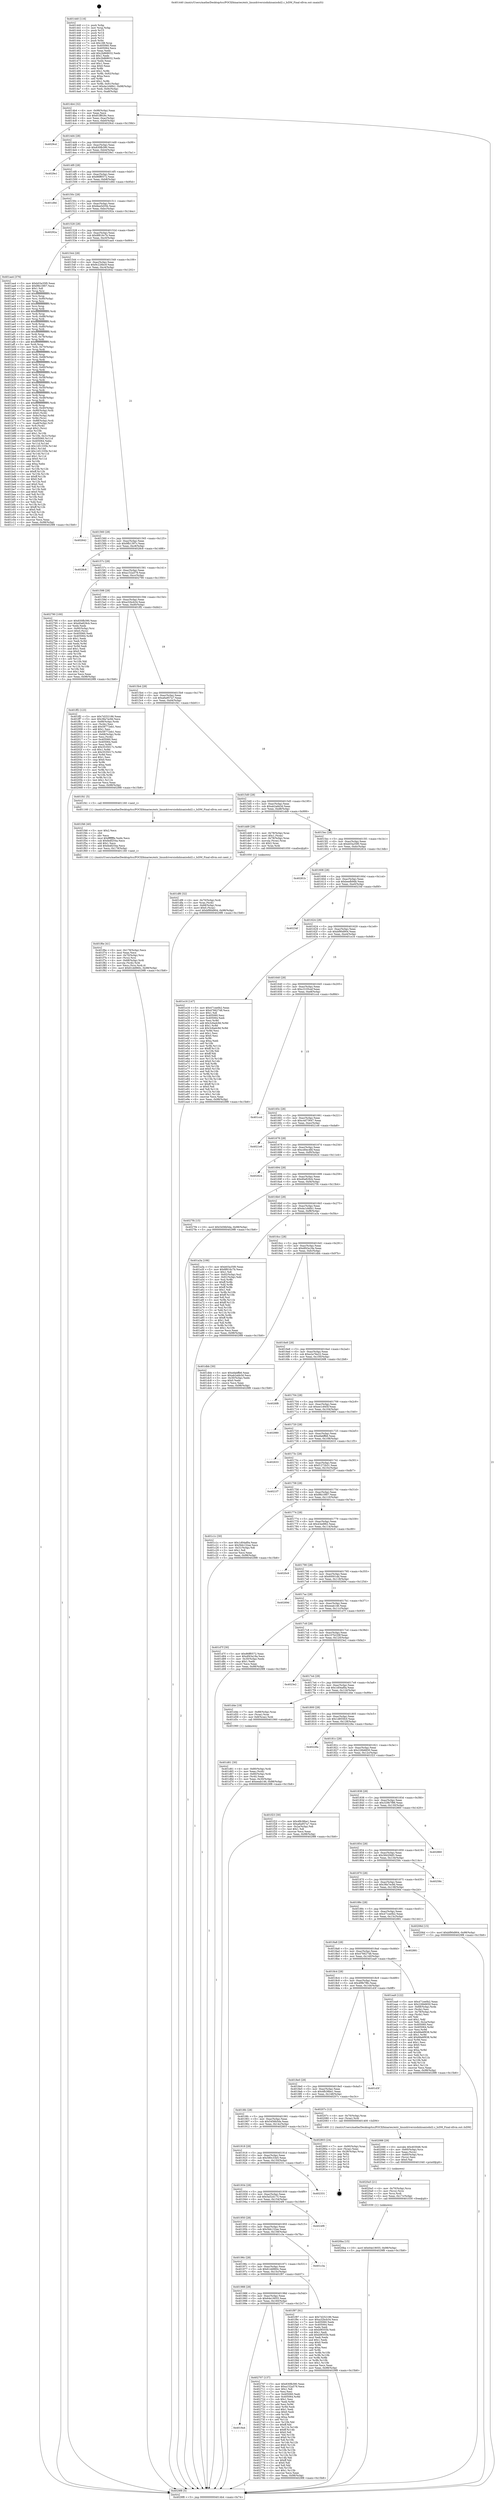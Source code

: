 digraph "0x401440" {
  label = "0x401440 (/mnt/c/Users/mathe/Desktop/tcc/POCII/binaries/extr_linuxdriversisdnhisaxisdnl2.c_IsDM_Final-ollvm.out::main(0))"
  labelloc = "t"
  node[shape=record]

  Entry [label="",width=0.3,height=0.3,shape=circle,fillcolor=black,style=filled]
  "0x4014b4" [label="{
     0x4014b4 [32]\l
     | [instrs]\l
     &nbsp;&nbsp;0x4014b4 \<+6\>: mov -0x98(%rbp),%eax\l
     &nbsp;&nbsp;0x4014ba \<+2\>: mov %eax,%ecx\l
     &nbsp;&nbsp;0x4014bc \<+6\>: sub $0x81ff928c,%ecx\l
     &nbsp;&nbsp;0x4014c2 \<+6\>: mov %eax,-0xac(%rbp)\l
     &nbsp;&nbsp;0x4014c8 \<+6\>: mov %ecx,-0xb0(%rbp)\l
     &nbsp;&nbsp;0x4014ce \<+6\>: je 00000000004029cd \<main+0x158d\>\l
  }"]
  "0x4029cd" [label="{
     0x4029cd\l
  }", style=dashed]
  "0x4014d4" [label="{
     0x4014d4 [28]\l
     | [instrs]\l
     &nbsp;&nbsp;0x4014d4 \<+5\>: jmp 00000000004014d9 \<main+0x99\>\l
     &nbsp;&nbsp;0x4014d9 \<+6\>: mov -0xac(%rbp),%eax\l
     &nbsp;&nbsp;0x4014df \<+5\>: sub $0x830fb390,%eax\l
     &nbsp;&nbsp;0x4014e4 \<+6\>: mov %eax,-0xb4(%rbp)\l
     &nbsp;&nbsp;0x4014ea \<+6\>: je 00000000004029e1 \<main+0x15a1\>\l
  }"]
  Exit [label="",width=0.3,height=0.3,shape=circle,fillcolor=black,style=filled,peripheries=2]
  "0x4029e1" [label="{
     0x4029e1\l
  }", style=dashed]
  "0x4014f0" [label="{
     0x4014f0 [28]\l
     | [instrs]\l
     &nbsp;&nbsp;0x4014f0 \<+5\>: jmp 00000000004014f5 \<main+0xb5\>\l
     &nbsp;&nbsp;0x4014f5 \<+6\>: mov -0xac(%rbp),%eax\l
     &nbsp;&nbsp;0x4014fb \<+5\>: sub $0x86ff0572,%eax\l
     &nbsp;&nbsp;0x401500 \<+6\>: mov %eax,-0xb8(%rbp)\l
     &nbsp;&nbsp;0x401506 \<+6\>: je 0000000000401d9d \<main+0x95d\>\l
  }"]
  "0x4019a4" [label="{
     0x4019a4\l
  }", style=dashed]
  "0x401d9d" [label="{
     0x401d9d\l
  }", style=dashed]
  "0x40150c" [label="{
     0x40150c [28]\l
     | [instrs]\l
     &nbsp;&nbsp;0x40150c \<+5\>: jmp 0000000000401511 \<main+0xd1\>\l
     &nbsp;&nbsp;0x401511 \<+6\>: mov -0xac(%rbp),%eax\l
     &nbsp;&nbsp;0x401517 \<+5\>: sub $0x8ea5d35b,%eax\l
     &nbsp;&nbsp;0x40151c \<+6\>: mov %eax,-0xbc(%rbp)\l
     &nbsp;&nbsp;0x401522 \<+6\>: je 000000000040292a \<main+0x14ea\>\l
  }"]
  "0x402707" [label="{
     0x402707 [137]\l
     | [instrs]\l
     &nbsp;&nbsp;0x402707 \<+5\>: mov $0x830fb390,%eax\l
     &nbsp;&nbsp;0x40270c \<+5\>: mov $0xa152a579,%ecx\l
     &nbsp;&nbsp;0x402711 \<+2\>: mov $0x1,%dl\l
     &nbsp;&nbsp;0x402713 \<+2\>: xor %esi,%esi\l
     &nbsp;&nbsp;0x402715 \<+7\>: mov 0x405060,%edi\l
     &nbsp;&nbsp;0x40271c \<+8\>: mov 0x405064,%r8d\l
     &nbsp;&nbsp;0x402724 \<+3\>: sub $0x1,%esi\l
     &nbsp;&nbsp;0x402727 \<+3\>: mov %edi,%r9d\l
     &nbsp;&nbsp;0x40272a \<+3\>: add %esi,%r9d\l
     &nbsp;&nbsp;0x40272d \<+4\>: imul %r9d,%edi\l
     &nbsp;&nbsp;0x402731 \<+3\>: and $0x1,%edi\l
     &nbsp;&nbsp;0x402734 \<+3\>: cmp $0x0,%edi\l
     &nbsp;&nbsp;0x402737 \<+4\>: sete %r10b\l
     &nbsp;&nbsp;0x40273b \<+4\>: cmp $0xa,%r8d\l
     &nbsp;&nbsp;0x40273f \<+4\>: setl %r11b\l
     &nbsp;&nbsp;0x402743 \<+3\>: mov %r10b,%bl\l
     &nbsp;&nbsp;0x402746 \<+3\>: xor $0xff,%bl\l
     &nbsp;&nbsp;0x402749 \<+3\>: mov %r11b,%r14b\l
     &nbsp;&nbsp;0x40274c \<+4\>: xor $0xff,%r14b\l
     &nbsp;&nbsp;0x402750 \<+3\>: xor $0x0,%dl\l
     &nbsp;&nbsp;0x402753 \<+3\>: mov %bl,%r15b\l
     &nbsp;&nbsp;0x402756 \<+4\>: and $0x0,%r15b\l
     &nbsp;&nbsp;0x40275a \<+3\>: and %dl,%r10b\l
     &nbsp;&nbsp;0x40275d \<+3\>: mov %r14b,%r12b\l
     &nbsp;&nbsp;0x402760 \<+4\>: and $0x0,%r12b\l
     &nbsp;&nbsp;0x402764 \<+3\>: and %dl,%r11b\l
     &nbsp;&nbsp;0x402767 \<+3\>: or %r10b,%r15b\l
     &nbsp;&nbsp;0x40276a \<+3\>: or %r11b,%r12b\l
     &nbsp;&nbsp;0x40276d \<+3\>: xor %r12b,%r15b\l
     &nbsp;&nbsp;0x402770 \<+3\>: or %r14b,%bl\l
     &nbsp;&nbsp;0x402773 \<+3\>: xor $0xff,%bl\l
     &nbsp;&nbsp;0x402776 \<+3\>: or $0x0,%dl\l
     &nbsp;&nbsp;0x402779 \<+2\>: and %dl,%bl\l
     &nbsp;&nbsp;0x40277b \<+3\>: or %bl,%r15b\l
     &nbsp;&nbsp;0x40277e \<+4\>: test $0x1,%r15b\l
     &nbsp;&nbsp;0x402782 \<+3\>: cmovne %ecx,%eax\l
     &nbsp;&nbsp;0x402785 \<+6\>: mov %eax,-0x98(%rbp)\l
     &nbsp;&nbsp;0x40278b \<+5\>: jmp 00000000004029f8 \<main+0x15b8\>\l
  }"]
  "0x40292a" [label="{
     0x40292a\l
  }", style=dashed]
  "0x401528" [label="{
     0x401528 [28]\l
     | [instrs]\l
     &nbsp;&nbsp;0x401528 \<+5\>: jmp 000000000040152d \<main+0xed\>\l
     &nbsp;&nbsp;0x40152d \<+6\>: mov -0xac(%rbp),%eax\l
     &nbsp;&nbsp;0x401533 \<+5\>: sub $0x8f616c7b,%eax\l
     &nbsp;&nbsp;0x401538 \<+6\>: mov %eax,-0xc0(%rbp)\l
     &nbsp;&nbsp;0x40153e \<+6\>: je 0000000000401aa4 \<main+0x664\>\l
  }"]
  "0x4020ba" [label="{
     0x4020ba [15]\l
     | [instrs]\l
     &nbsp;&nbsp;0x4020ba \<+10\>: movl $0x64e19055,-0x98(%rbp)\l
     &nbsp;&nbsp;0x4020c4 \<+5\>: jmp 00000000004029f8 \<main+0x15b8\>\l
  }"]
  "0x401aa4" [label="{
     0x401aa4 [376]\l
     | [instrs]\l
     &nbsp;&nbsp;0x401aa4 \<+5\>: mov $0xb03a35f0,%eax\l
     &nbsp;&nbsp;0x401aa9 \<+5\>: mov $0xf9b10f07,%ecx\l
     &nbsp;&nbsp;0x401aae \<+2\>: mov $0x1,%dl\l
     &nbsp;&nbsp;0x401ab0 \<+3\>: mov %rsp,%rsi\l
     &nbsp;&nbsp;0x401ab3 \<+4\>: add $0xfffffffffffffff0,%rsi\l
     &nbsp;&nbsp;0x401ab7 \<+3\>: mov %rsi,%rsp\l
     &nbsp;&nbsp;0x401aba \<+7\>: mov %rsi,-0x90(%rbp)\l
     &nbsp;&nbsp;0x401ac1 \<+3\>: mov %rsp,%rsi\l
     &nbsp;&nbsp;0x401ac4 \<+4\>: add $0xfffffffffffffff0,%rsi\l
     &nbsp;&nbsp;0x401ac8 \<+3\>: mov %rsi,%rsp\l
     &nbsp;&nbsp;0x401acb \<+3\>: mov %rsp,%rdi\l
     &nbsp;&nbsp;0x401ace \<+4\>: add $0xfffffffffffffff0,%rdi\l
     &nbsp;&nbsp;0x401ad2 \<+3\>: mov %rdi,%rsp\l
     &nbsp;&nbsp;0x401ad5 \<+7\>: mov %rdi,-0x88(%rbp)\l
     &nbsp;&nbsp;0x401adc \<+3\>: mov %rsp,%rdi\l
     &nbsp;&nbsp;0x401adf \<+4\>: add $0xfffffffffffffff0,%rdi\l
     &nbsp;&nbsp;0x401ae3 \<+3\>: mov %rdi,%rsp\l
     &nbsp;&nbsp;0x401ae6 \<+4\>: mov %rdi,-0x80(%rbp)\l
     &nbsp;&nbsp;0x401aea \<+3\>: mov %rsp,%rdi\l
     &nbsp;&nbsp;0x401aed \<+4\>: add $0xfffffffffffffff0,%rdi\l
     &nbsp;&nbsp;0x401af1 \<+3\>: mov %rdi,%rsp\l
     &nbsp;&nbsp;0x401af4 \<+4\>: mov %rdi,-0x78(%rbp)\l
     &nbsp;&nbsp;0x401af8 \<+3\>: mov %rsp,%rdi\l
     &nbsp;&nbsp;0x401afb \<+4\>: add $0xfffffffffffffff0,%rdi\l
     &nbsp;&nbsp;0x401aff \<+3\>: mov %rdi,%rsp\l
     &nbsp;&nbsp;0x401b02 \<+4\>: mov %rdi,-0x70(%rbp)\l
     &nbsp;&nbsp;0x401b06 \<+3\>: mov %rsp,%rdi\l
     &nbsp;&nbsp;0x401b09 \<+4\>: add $0xfffffffffffffff0,%rdi\l
     &nbsp;&nbsp;0x401b0d \<+3\>: mov %rdi,%rsp\l
     &nbsp;&nbsp;0x401b10 \<+4\>: mov %rdi,-0x68(%rbp)\l
     &nbsp;&nbsp;0x401b14 \<+3\>: mov %rsp,%rdi\l
     &nbsp;&nbsp;0x401b17 \<+4\>: add $0xfffffffffffffff0,%rdi\l
     &nbsp;&nbsp;0x401b1b \<+3\>: mov %rdi,%rsp\l
     &nbsp;&nbsp;0x401b1e \<+4\>: mov %rdi,-0x60(%rbp)\l
     &nbsp;&nbsp;0x401b22 \<+3\>: mov %rsp,%rdi\l
     &nbsp;&nbsp;0x401b25 \<+4\>: add $0xfffffffffffffff0,%rdi\l
     &nbsp;&nbsp;0x401b29 \<+3\>: mov %rdi,%rsp\l
     &nbsp;&nbsp;0x401b2c \<+4\>: mov %rdi,-0x58(%rbp)\l
     &nbsp;&nbsp;0x401b30 \<+3\>: mov %rsp,%rdi\l
     &nbsp;&nbsp;0x401b33 \<+4\>: add $0xfffffffffffffff0,%rdi\l
     &nbsp;&nbsp;0x401b37 \<+3\>: mov %rdi,%rsp\l
     &nbsp;&nbsp;0x401b3a \<+4\>: mov %rdi,-0x50(%rbp)\l
     &nbsp;&nbsp;0x401b3e \<+3\>: mov %rsp,%rdi\l
     &nbsp;&nbsp;0x401b41 \<+4\>: add $0xfffffffffffffff0,%rdi\l
     &nbsp;&nbsp;0x401b45 \<+3\>: mov %rdi,%rsp\l
     &nbsp;&nbsp;0x401b48 \<+4\>: mov %rdi,-0x48(%rbp)\l
     &nbsp;&nbsp;0x401b4c \<+3\>: mov %rsp,%rdi\l
     &nbsp;&nbsp;0x401b4f \<+4\>: add $0xfffffffffffffff0,%rdi\l
     &nbsp;&nbsp;0x401b53 \<+3\>: mov %rdi,%rsp\l
     &nbsp;&nbsp;0x401b56 \<+4\>: mov %rdi,-0x40(%rbp)\l
     &nbsp;&nbsp;0x401b5a \<+7\>: mov -0x90(%rbp),%rdi\l
     &nbsp;&nbsp;0x401b61 \<+6\>: movl $0x0,(%rdi)\l
     &nbsp;&nbsp;0x401b67 \<+7\>: mov -0x9c(%rbp),%r8d\l
     &nbsp;&nbsp;0x401b6e \<+3\>: mov %r8d,(%rsi)\l
     &nbsp;&nbsp;0x401b71 \<+7\>: mov -0x88(%rbp),%rdi\l
     &nbsp;&nbsp;0x401b78 \<+7\>: mov -0xa8(%rbp),%r9\l
     &nbsp;&nbsp;0x401b7f \<+3\>: mov %r9,(%rdi)\l
     &nbsp;&nbsp;0x401b82 \<+3\>: cmpl $0x2,(%rsi)\l
     &nbsp;&nbsp;0x401b85 \<+4\>: setne %r10b\l
     &nbsp;&nbsp;0x401b89 \<+4\>: and $0x1,%r10b\l
     &nbsp;&nbsp;0x401b8d \<+4\>: mov %r10b,-0x31(%rbp)\l
     &nbsp;&nbsp;0x401b91 \<+8\>: mov 0x405060,%r11d\l
     &nbsp;&nbsp;0x401b99 \<+7\>: mov 0x405064,%ebx\l
     &nbsp;&nbsp;0x401ba0 \<+3\>: mov %r11d,%r14d\l
     &nbsp;&nbsp;0x401ba3 \<+7\>: sub $0x1451335b,%r14d\l
     &nbsp;&nbsp;0x401baa \<+4\>: sub $0x1,%r14d\l
     &nbsp;&nbsp;0x401bae \<+7\>: add $0x1451335b,%r14d\l
     &nbsp;&nbsp;0x401bb5 \<+4\>: imul %r14d,%r11d\l
     &nbsp;&nbsp;0x401bb9 \<+4\>: and $0x1,%r11d\l
     &nbsp;&nbsp;0x401bbd \<+4\>: cmp $0x0,%r11d\l
     &nbsp;&nbsp;0x401bc1 \<+4\>: sete %r10b\l
     &nbsp;&nbsp;0x401bc5 \<+3\>: cmp $0xa,%ebx\l
     &nbsp;&nbsp;0x401bc8 \<+4\>: setl %r15b\l
     &nbsp;&nbsp;0x401bcc \<+3\>: mov %r10b,%r12b\l
     &nbsp;&nbsp;0x401bcf \<+4\>: xor $0xff,%r12b\l
     &nbsp;&nbsp;0x401bd3 \<+3\>: mov %r15b,%r13b\l
     &nbsp;&nbsp;0x401bd6 \<+4\>: xor $0xff,%r13b\l
     &nbsp;&nbsp;0x401bda \<+3\>: xor $0x0,%dl\l
     &nbsp;&nbsp;0x401bdd \<+3\>: mov %r12b,%sil\l
     &nbsp;&nbsp;0x401be0 \<+4\>: and $0x0,%sil\l
     &nbsp;&nbsp;0x401be4 \<+3\>: and %dl,%r10b\l
     &nbsp;&nbsp;0x401be7 \<+3\>: mov %r13b,%dil\l
     &nbsp;&nbsp;0x401bea \<+4\>: and $0x0,%dil\l
     &nbsp;&nbsp;0x401bee \<+3\>: and %dl,%r15b\l
     &nbsp;&nbsp;0x401bf1 \<+3\>: or %r10b,%sil\l
     &nbsp;&nbsp;0x401bf4 \<+3\>: or %r15b,%dil\l
     &nbsp;&nbsp;0x401bf7 \<+3\>: xor %dil,%sil\l
     &nbsp;&nbsp;0x401bfa \<+3\>: or %r13b,%r12b\l
     &nbsp;&nbsp;0x401bfd \<+4\>: xor $0xff,%r12b\l
     &nbsp;&nbsp;0x401c01 \<+3\>: or $0x0,%dl\l
     &nbsp;&nbsp;0x401c04 \<+3\>: and %dl,%r12b\l
     &nbsp;&nbsp;0x401c07 \<+3\>: or %r12b,%sil\l
     &nbsp;&nbsp;0x401c0a \<+4\>: test $0x1,%sil\l
     &nbsp;&nbsp;0x401c0e \<+3\>: cmovne %ecx,%eax\l
     &nbsp;&nbsp;0x401c11 \<+6\>: mov %eax,-0x98(%rbp)\l
     &nbsp;&nbsp;0x401c17 \<+5\>: jmp 00000000004029f8 \<main+0x15b8\>\l
  }"]
  "0x401544" [label="{
     0x401544 [28]\l
     | [instrs]\l
     &nbsp;&nbsp;0x401544 \<+5\>: jmp 0000000000401549 \<main+0x109\>\l
     &nbsp;&nbsp;0x401549 \<+6\>: mov -0xac(%rbp),%eax\l
     &nbsp;&nbsp;0x40154f \<+5\>: sub $0x9c226bc9,%eax\l
     &nbsp;&nbsp;0x401554 \<+6\>: mov %eax,-0xc4(%rbp)\l
     &nbsp;&nbsp;0x40155a \<+6\>: je 0000000000402642 \<main+0x1202\>\l
  }"]
  "0x4020a5" [label="{
     0x4020a5 [21]\l
     | [instrs]\l
     &nbsp;&nbsp;0x4020a5 \<+4\>: mov -0x70(%rbp),%rcx\l
     &nbsp;&nbsp;0x4020a9 \<+3\>: mov (%rcx),%rcx\l
     &nbsp;&nbsp;0x4020ac \<+3\>: mov %rcx,%rdi\l
     &nbsp;&nbsp;0x4020af \<+6\>: mov %eax,-0x17c(%rbp)\l
     &nbsp;&nbsp;0x4020b5 \<+5\>: call 0000000000401030 \<free@plt\>\l
     | [calls]\l
     &nbsp;&nbsp;0x401030 \{1\} (unknown)\l
  }"]
  "0x402642" [label="{
     0x402642\l
  }", style=dashed]
  "0x401560" [label="{
     0x401560 [28]\l
     | [instrs]\l
     &nbsp;&nbsp;0x401560 \<+5\>: jmp 0000000000401565 \<main+0x125\>\l
     &nbsp;&nbsp;0x401565 \<+6\>: mov -0xac(%rbp),%eax\l
     &nbsp;&nbsp;0x40156b \<+5\>: sub $0x9fb1397c,%eax\l
     &nbsp;&nbsp;0x401570 \<+6\>: mov %eax,-0xc8(%rbp)\l
     &nbsp;&nbsp;0x401576 \<+6\>: je 00000000004028c8 \<main+0x1488\>\l
  }"]
  "0x402088" [label="{
     0x402088 [29]\l
     | [instrs]\l
     &nbsp;&nbsp;0x402088 \<+10\>: movabs $0x4030d6,%rdi\l
     &nbsp;&nbsp;0x402092 \<+4\>: mov -0x60(%rbp),%rcx\l
     &nbsp;&nbsp;0x402096 \<+2\>: mov %eax,(%rcx)\l
     &nbsp;&nbsp;0x402098 \<+4\>: mov -0x60(%rbp),%rcx\l
     &nbsp;&nbsp;0x40209c \<+2\>: mov (%rcx),%esi\l
     &nbsp;&nbsp;0x40209e \<+2\>: mov $0x0,%al\l
     &nbsp;&nbsp;0x4020a0 \<+5\>: call 0000000000401040 \<printf@plt\>\l
     | [calls]\l
     &nbsp;&nbsp;0x401040 \{1\} (unknown)\l
  }"]
  "0x4028c8" [label="{
     0x4028c8\l
  }", style=dashed]
  "0x40157c" [label="{
     0x40157c [28]\l
     | [instrs]\l
     &nbsp;&nbsp;0x40157c \<+5\>: jmp 0000000000401581 \<main+0x141\>\l
     &nbsp;&nbsp;0x401581 \<+6\>: mov -0xac(%rbp),%eax\l
     &nbsp;&nbsp;0x401587 \<+5\>: sub $0xa152a579,%eax\l
     &nbsp;&nbsp;0x40158c \<+6\>: mov %eax,-0xcc(%rbp)\l
     &nbsp;&nbsp;0x401592 \<+6\>: je 0000000000402790 \<main+0x1350\>\l
  }"]
  "0x401988" [label="{
     0x401988 [28]\l
     | [instrs]\l
     &nbsp;&nbsp;0x401988 \<+5\>: jmp 000000000040198d \<main+0x54d\>\l
     &nbsp;&nbsp;0x40198d \<+6\>: mov -0xac(%rbp),%eax\l
     &nbsp;&nbsp;0x401993 \<+5\>: sub $0x64e19055,%eax\l
     &nbsp;&nbsp;0x401998 \<+6\>: mov %eax,-0x160(%rbp)\l
     &nbsp;&nbsp;0x40199e \<+6\>: je 0000000000402707 \<main+0x12c7\>\l
  }"]
  "0x402790" [label="{
     0x402790 [100]\l
     | [instrs]\l
     &nbsp;&nbsp;0x402790 \<+5\>: mov $0x830fb390,%eax\l
     &nbsp;&nbsp;0x402795 \<+5\>: mov $0xd0a829cb,%ecx\l
     &nbsp;&nbsp;0x40279a \<+2\>: xor %edx,%edx\l
     &nbsp;&nbsp;0x40279c \<+7\>: mov -0x90(%rbp),%rsi\l
     &nbsp;&nbsp;0x4027a3 \<+6\>: movl $0x0,(%rsi)\l
     &nbsp;&nbsp;0x4027a9 \<+7\>: mov 0x405060,%edi\l
     &nbsp;&nbsp;0x4027b0 \<+8\>: mov 0x405064,%r8d\l
     &nbsp;&nbsp;0x4027b8 \<+3\>: sub $0x1,%edx\l
     &nbsp;&nbsp;0x4027bb \<+3\>: mov %edi,%r9d\l
     &nbsp;&nbsp;0x4027be \<+3\>: add %edx,%r9d\l
     &nbsp;&nbsp;0x4027c1 \<+4\>: imul %r9d,%edi\l
     &nbsp;&nbsp;0x4027c5 \<+3\>: and $0x1,%edi\l
     &nbsp;&nbsp;0x4027c8 \<+3\>: cmp $0x0,%edi\l
     &nbsp;&nbsp;0x4027cb \<+4\>: sete %r10b\l
     &nbsp;&nbsp;0x4027cf \<+4\>: cmp $0xa,%r8d\l
     &nbsp;&nbsp;0x4027d3 \<+4\>: setl %r11b\l
     &nbsp;&nbsp;0x4027d7 \<+3\>: mov %r10b,%bl\l
     &nbsp;&nbsp;0x4027da \<+3\>: and %r11b,%bl\l
     &nbsp;&nbsp;0x4027dd \<+3\>: xor %r11b,%r10b\l
     &nbsp;&nbsp;0x4027e0 \<+3\>: or %r10b,%bl\l
     &nbsp;&nbsp;0x4027e3 \<+3\>: test $0x1,%bl\l
     &nbsp;&nbsp;0x4027e6 \<+3\>: cmovne %ecx,%eax\l
     &nbsp;&nbsp;0x4027e9 \<+6\>: mov %eax,-0x98(%rbp)\l
     &nbsp;&nbsp;0x4027ef \<+5\>: jmp 00000000004029f8 \<main+0x15b8\>\l
  }"]
  "0x401598" [label="{
     0x401598 [28]\l
     | [instrs]\l
     &nbsp;&nbsp;0x401598 \<+5\>: jmp 000000000040159d \<main+0x15d\>\l
     &nbsp;&nbsp;0x40159d \<+6\>: mov -0xac(%rbp),%eax\l
     &nbsp;&nbsp;0x4015a3 \<+5\>: sub $0xa32bcb34,%eax\l
     &nbsp;&nbsp;0x4015a8 \<+6\>: mov %eax,-0xd0(%rbp)\l
     &nbsp;&nbsp;0x4015ae \<+6\>: je 0000000000401ff2 \<main+0xbb2\>\l
  }"]
  "0x401f97" [label="{
     0x401f97 [91]\l
     | [instrs]\l
     &nbsp;&nbsp;0x401f97 \<+5\>: mov $0x7d252186,%eax\l
     &nbsp;&nbsp;0x401f9c \<+5\>: mov $0xa32bcb34,%ecx\l
     &nbsp;&nbsp;0x401fa1 \<+7\>: mov 0x405060,%edx\l
     &nbsp;&nbsp;0x401fa8 \<+7\>: mov 0x405064,%esi\l
     &nbsp;&nbsp;0x401faf \<+2\>: mov %edx,%edi\l
     &nbsp;&nbsp;0x401fb1 \<+6\>: sub $0xb9f355b,%edi\l
     &nbsp;&nbsp;0x401fb7 \<+3\>: sub $0x1,%edi\l
     &nbsp;&nbsp;0x401fba \<+6\>: add $0xb9f355b,%edi\l
     &nbsp;&nbsp;0x401fc0 \<+3\>: imul %edi,%edx\l
     &nbsp;&nbsp;0x401fc3 \<+3\>: and $0x1,%edx\l
     &nbsp;&nbsp;0x401fc6 \<+3\>: cmp $0x0,%edx\l
     &nbsp;&nbsp;0x401fc9 \<+4\>: sete %r8b\l
     &nbsp;&nbsp;0x401fcd \<+3\>: cmp $0xa,%esi\l
     &nbsp;&nbsp;0x401fd0 \<+4\>: setl %r9b\l
     &nbsp;&nbsp;0x401fd4 \<+3\>: mov %r8b,%r10b\l
     &nbsp;&nbsp;0x401fd7 \<+3\>: and %r9b,%r10b\l
     &nbsp;&nbsp;0x401fda \<+3\>: xor %r9b,%r8b\l
     &nbsp;&nbsp;0x401fdd \<+3\>: or %r8b,%r10b\l
     &nbsp;&nbsp;0x401fe0 \<+4\>: test $0x1,%r10b\l
     &nbsp;&nbsp;0x401fe4 \<+3\>: cmovne %ecx,%eax\l
     &nbsp;&nbsp;0x401fe7 \<+6\>: mov %eax,-0x98(%rbp)\l
     &nbsp;&nbsp;0x401fed \<+5\>: jmp 00000000004029f8 \<main+0x15b8\>\l
  }"]
  "0x401ff2" [label="{
     0x401ff2 [123]\l
     | [instrs]\l
     &nbsp;&nbsp;0x401ff2 \<+5\>: mov $0x7d252186,%eax\l
     &nbsp;&nbsp;0x401ff7 \<+5\>: mov $0x38a7ec9d,%ecx\l
     &nbsp;&nbsp;0x401ffc \<+4\>: mov -0x68(%rbp),%rdx\l
     &nbsp;&nbsp;0x402000 \<+2\>: mov (%rdx),%esi\l
     &nbsp;&nbsp;0x402002 \<+6\>: add $0x58772eb1,%esi\l
     &nbsp;&nbsp;0x402008 \<+3\>: add $0x1,%esi\l
     &nbsp;&nbsp;0x40200b \<+6\>: sub $0x58772eb1,%esi\l
     &nbsp;&nbsp;0x402011 \<+4\>: mov -0x68(%rbp),%rdx\l
     &nbsp;&nbsp;0x402015 \<+2\>: mov %esi,(%rdx)\l
     &nbsp;&nbsp;0x402017 \<+7\>: mov 0x405060,%esi\l
     &nbsp;&nbsp;0x40201e \<+7\>: mov 0x405064,%edi\l
     &nbsp;&nbsp;0x402025 \<+3\>: mov %esi,%r8d\l
     &nbsp;&nbsp;0x402028 \<+7\>: add $0x3535017c,%r8d\l
     &nbsp;&nbsp;0x40202f \<+4\>: sub $0x1,%r8d\l
     &nbsp;&nbsp;0x402033 \<+7\>: sub $0x3535017c,%r8d\l
     &nbsp;&nbsp;0x40203a \<+4\>: imul %r8d,%esi\l
     &nbsp;&nbsp;0x40203e \<+3\>: and $0x1,%esi\l
     &nbsp;&nbsp;0x402041 \<+3\>: cmp $0x0,%esi\l
     &nbsp;&nbsp;0x402044 \<+4\>: sete %r9b\l
     &nbsp;&nbsp;0x402048 \<+3\>: cmp $0xa,%edi\l
     &nbsp;&nbsp;0x40204b \<+4\>: setl %r10b\l
     &nbsp;&nbsp;0x40204f \<+3\>: mov %r9b,%r11b\l
     &nbsp;&nbsp;0x402052 \<+3\>: and %r10b,%r11b\l
     &nbsp;&nbsp;0x402055 \<+3\>: xor %r10b,%r9b\l
     &nbsp;&nbsp;0x402058 \<+3\>: or %r9b,%r11b\l
     &nbsp;&nbsp;0x40205b \<+4\>: test $0x1,%r11b\l
     &nbsp;&nbsp;0x40205f \<+3\>: cmovne %ecx,%eax\l
     &nbsp;&nbsp;0x402062 \<+6\>: mov %eax,-0x98(%rbp)\l
     &nbsp;&nbsp;0x402068 \<+5\>: jmp 00000000004029f8 \<main+0x15b8\>\l
  }"]
  "0x4015b4" [label="{
     0x4015b4 [28]\l
     | [instrs]\l
     &nbsp;&nbsp;0x4015b4 \<+5\>: jmp 00000000004015b9 \<main+0x179\>\l
     &nbsp;&nbsp;0x4015b9 \<+6\>: mov -0xac(%rbp),%eax\l
     &nbsp;&nbsp;0x4015bf \<+5\>: sub $0xa6a957a7,%eax\l
     &nbsp;&nbsp;0x4015c4 \<+6\>: mov %eax,-0xd4(%rbp)\l
     &nbsp;&nbsp;0x4015ca \<+6\>: je 0000000000401f41 \<main+0xb01\>\l
  }"]
  "0x40196c" [label="{
     0x40196c [28]\l
     | [instrs]\l
     &nbsp;&nbsp;0x40196c \<+5\>: jmp 0000000000401971 \<main+0x531\>\l
     &nbsp;&nbsp;0x401971 \<+6\>: mov -0xac(%rbp),%eax\l
     &nbsp;&nbsp;0x401977 \<+5\>: sub $0x61dd960c,%eax\l
     &nbsp;&nbsp;0x40197c \<+6\>: mov %eax,-0x15c(%rbp)\l
     &nbsp;&nbsp;0x401982 \<+6\>: je 0000000000401f97 \<main+0xb57\>\l
  }"]
  "0x401f41" [label="{
     0x401f41 [5]\l
     | [instrs]\l
     &nbsp;&nbsp;0x401f41 \<+5\>: call 0000000000401160 \<next_i\>\l
     | [calls]\l
     &nbsp;&nbsp;0x401160 \{1\} (/mnt/c/Users/mathe/Desktop/tcc/POCII/binaries/extr_linuxdriversisdnhisaxisdnl2.c_IsDM_Final-ollvm.out::next_i)\l
  }"]
  "0x4015d0" [label="{
     0x4015d0 [28]\l
     | [instrs]\l
     &nbsp;&nbsp;0x4015d0 \<+5\>: jmp 00000000004015d5 \<main+0x195\>\l
     &nbsp;&nbsp;0x4015d5 \<+6\>: mov -0xac(%rbp),%eax\l
     &nbsp;&nbsp;0x4015db \<+5\>: sub $0xab2abb3d,%eax\l
     &nbsp;&nbsp;0x4015e0 \<+6\>: mov %eax,-0xd8(%rbp)\l
     &nbsp;&nbsp;0x4015e6 \<+6\>: je 0000000000401dd9 \<main+0x999\>\l
  }"]
  "0x401c3a" [label="{
     0x401c3a\l
  }", style=dashed]
  "0x401dd9" [label="{
     0x401dd9 [29]\l
     | [instrs]\l
     &nbsp;&nbsp;0x401dd9 \<+4\>: mov -0x78(%rbp),%rax\l
     &nbsp;&nbsp;0x401ddd \<+6\>: movl $0x1,(%rax)\l
     &nbsp;&nbsp;0x401de3 \<+4\>: mov -0x78(%rbp),%rax\l
     &nbsp;&nbsp;0x401de7 \<+3\>: movslq (%rax),%rax\l
     &nbsp;&nbsp;0x401dea \<+4\>: shl $0x2,%rax\l
     &nbsp;&nbsp;0x401dee \<+3\>: mov %rax,%rdi\l
     &nbsp;&nbsp;0x401df1 \<+5\>: call 0000000000401050 \<malloc@plt\>\l
     | [calls]\l
     &nbsp;&nbsp;0x401050 \{1\} (unknown)\l
  }"]
  "0x4015ec" [label="{
     0x4015ec [28]\l
     | [instrs]\l
     &nbsp;&nbsp;0x4015ec \<+5\>: jmp 00000000004015f1 \<main+0x1b1\>\l
     &nbsp;&nbsp;0x4015f1 \<+6\>: mov -0xac(%rbp),%eax\l
     &nbsp;&nbsp;0x4015f7 \<+5\>: sub $0xb03a35f0,%eax\l
     &nbsp;&nbsp;0x4015fc \<+6\>: mov %eax,-0xdc(%rbp)\l
     &nbsp;&nbsp;0x401602 \<+6\>: je 000000000040281b \<main+0x13db\>\l
  }"]
  "0x401950" [label="{
     0x401950 [28]\l
     | [instrs]\l
     &nbsp;&nbsp;0x401950 \<+5\>: jmp 0000000000401955 \<main+0x515\>\l
     &nbsp;&nbsp;0x401955 \<+6\>: mov -0xac(%rbp),%eax\l
     &nbsp;&nbsp;0x40195b \<+5\>: sub $0x5bb132ee,%eax\l
     &nbsp;&nbsp;0x401960 \<+6\>: mov %eax,-0x158(%rbp)\l
     &nbsp;&nbsp;0x401966 \<+6\>: je 0000000000401c3a \<main+0x7fa\>\l
  }"]
  "0x40281b" [label="{
     0x40281b\l
  }", style=dashed]
  "0x401608" [label="{
     0x401608 [28]\l
     | [instrs]\l
     &nbsp;&nbsp;0x401608 \<+5\>: jmp 000000000040160d \<main+0x1cd\>\l
     &nbsp;&nbsp;0x40160d \<+6\>: mov -0xac(%rbp),%eax\l
     &nbsp;&nbsp;0x401613 \<+5\>: sub $0xbeefb9db,%eax\l
     &nbsp;&nbsp;0x401618 \<+6\>: mov %eax,-0xe0(%rbp)\l
     &nbsp;&nbsp;0x40161e \<+6\>: je 000000000040234f \<main+0xf0f\>\l
  }"]
  "0x4024f9" [label="{
     0x4024f9\l
  }", style=dashed]
  "0x40234f" [label="{
     0x40234f\l
  }", style=dashed]
  "0x401624" [label="{
     0x401624 [28]\l
     | [instrs]\l
     &nbsp;&nbsp;0x401624 \<+5\>: jmp 0000000000401629 \<main+0x1e9\>\l
     &nbsp;&nbsp;0x401629 \<+6\>: mov -0xac(%rbp),%eax\l
     &nbsp;&nbsp;0x40162f \<+5\>: sub $0xbf90d904,%eax\l
     &nbsp;&nbsp;0x401634 \<+6\>: mov %eax,-0xe4(%rbp)\l
     &nbsp;&nbsp;0x40163a \<+6\>: je 0000000000401e16 \<main+0x9d6\>\l
  }"]
  "0x401934" [label="{
     0x401934 [28]\l
     | [instrs]\l
     &nbsp;&nbsp;0x401934 \<+5\>: jmp 0000000000401939 \<main+0x4f9\>\l
     &nbsp;&nbsp;0x401939 \<+6\>: mov -0xac(%rbp),%eax\l
     &nbsp;&nbsp;0x40193f \<+5\>: sub $0x5a52d175,%eax\l
     &nbsp;&nbsp;0x401944 \<+6\>: mov %eax,-0x154(%rbp)\l
     &nbsp;&nbsp;0x40194a \<+6\>: je 00000000004024f9 \<main+0x10b9\>\l
  }"]
  "0x401e16" [label="{
     0x401e16 [147]\l
     | [instrs]\l
     &nbsp;&nbsp;0x401e16 \<+5\>: mov $0x471ee0b2,%eax\l
     &nbsp;&nbsp;0x401e1b \<+5\>: mov $0x47662748,%ecx\l
     &nbsp;&nbsp;0x401e20 \<+2\>: mov $0x1,%dl\l
     &nbsp;&nbsp;0x401e22 \<+7\>: mov 0x405060,%esi\l
     &nbsp;&nbsp;0x401e29 \<+7\>: mov 0x405064,%edi\l
     &nbsp;&nbsp;0x401e30 \<+3\>: mov %esi,%r8d\l
     &nbsp;&nbsp;0x401e33 \<+7\>: add $0x3c6adc9d,%r8d\l
     &nbsp;&nbsp;0x401e3a \<+4\>: sub $0x1,%r8d\l
     &nbsp;&nbsp;0x401e3e \<+7\>: sub $0x3c6adc9d,%r8d\l
     &nbsp;&nbsp;0x401e45 \<+4\>: imul %r8d,%esi\l
     &nbsp;&nbsp;0x401e49 \<+3\>: and $0x1,%esi\l
     &nbsp;&nbsp;0x401e4c \<+3\>: cmp $0x0,%esi\l
     &nbsp;&nbsp;0x401e4f \<+4\>: sete %r9b\l
     &nbsp;&nbsp;0x401e53 \<+3\>: cmp $0xa,%edi\l
     &nbsp;&nbsp;0x401e56 \<+4\>: setl %r10b\l
     &nbsp;&nbsp;0x401e5a \<+3\>: mov %r9b,%r11b\l
     &nbsp;&nbsp;0x401e5d \<+4\>: xor $0xff,%r11b\l
     &nbsp;&nbsp;0x401e61 \<+3\>: mov %r10b,%bl\l
     &nbsp;&nbsp;0x401e64 \<+3\>: xor $0xff,%bl\l
     &nbsp;&nbsp;0x401e67 \<+3\>: xor $0x0,%dl\l
     &nbsp;&nbsp;0x401e6a \<+3\>: mov %r11b,%r14b\l
     &nbsp;&nbsp;0x401e6d \<+4\>: and $0x0,%r14b\l
     &nbsp;&nbsp;0x401e71 \<+3\>: and %dl,%r9b\l
     &nbsp;&nbsp;0x401e74 \<+3\>: mov %bl,%r15b\l
     &nbsp;&nbsp;0x401e77 \<+4\>: and $0x0,%r15b\l
     &nbsp;&nbsp;0x401e7b \<+3\>: and %dl,%r10b\l
     &nbsp;&nbsp;0x401e7e \<+3\>: or %r9b,%r14b\l
     &nbsp;&nbsp;0x401e81 \<+3\>: or %r10b,%r15b\l
     &nbsp;&nbsp;0x401e84 \<+3\>: xor %r15b,%r14b\l
     &nbsp;&nbsp;0x401e87 \<+3\>: or %bl,%r11b\l
     &nbsp;&nbsp;0x401e8a \<+4\>: xor $0xff,%r11b\l
     &nbsp;&nbsp;0x401e8e \<+3\>: or $0x0,%dl\l
     &nbsp;&nbsp;0x401e91 \<+3\>: and %dl,%r11b\l
     &nbsp;&nbsp;0x401e94 \<+3\>: or %r11b,%r14b\l
     &nbsp;&nbsp;0x401e97 \<+4\>: test $0x1,%r14b\l
     &nbsp;&nbsp;0x401e9b \<+3\>: cmovne %ecx,%eax\l
     &nbsp;&nbsp;0x401e9e \<+6\>: mov %eax,-0x98(%rbp)\l
     &nbsp;&nbsp;0x401ea4 \<+5\>: jmp 00000000004029f8 \<main+0x15b8\>\l
  }"]
  "0x401640" [label="{
     0x401640 [28]\l
     | [instrs]\l
     &nbsp;&nbsp;0x401640 \<+5\>: jmp 0000000000401645 \<main+0x205\>\l
     &nbsp;&nbsp;0x401645 \<+6\>: mov -0xac(%rbp),%eax\l
     &nbsp;&nbsp;0x40164b \<+5\>: sub $0xc3105cef,%eax\l
     &nbsp;&nbsp;0x401650 \<+6\>: mov %eax,-0xe8(%rbp)\l
     &nbsp;&nbsp;0x401656 \<+6\>: je 0000000000401ccd \<main+0x88d\>\l
  }"]
  "0x402331" [label="{
     0x402331\l
  }", style=dashed]
  "0x401ccd" [label="{
     0x401ccd\l
  }", style=dashed]
  "0x40165c" [label="{
     0x40165c [28]\l
     | [instrs]\l
     &nbsp;&nbsp;0x40165c \<+5\>: jmp 0000000000401661 \<main+0x221\>\l
     &nbsp;&nbsp;0x401661 \<+6\>: mov -0xac(%rbp),%eax\l
     &nbsp;&nbsp;0x401667 \<+5\>: sub $0xc4d73647,%eax\l
     &nbsp;&nbsp;0x40166c \<+6\>: mov %eax,-0xec(%rbp)\l
     &nbsp;&nbsp;0x401672 \<+6\>: je 00000000004021e8 \<main+0xda8\>\l
  }"]
  "0x401918" [label="{
     0x401918 [28]\l
     | [instrs]\l
     &nbsp;&nbsp;0x401918 \<+5\>: jmp 000000000040191d \<main+0x4dd\>\l
     &nbsp;&nbsp;0x40191d \<+6\>: mov -0xac(%rbp),%eax\l
     &nbsp;&nbsp;0x401923 \<+5\>: sub $0x580c33e5,%eax\l
     &nbsp;&nbsp;0x401928 \<+6\>: mov %eax,-0x150(%rbp)\l
     &nbsp;&nbsp;0x40192e \<+6\>: je 0000000000402331 \<main+0xef1\>\l
  }"]
  "0x4021e8" [label="{
     0x4021e8\l
  }", style=dashed]
  "0x401678" [label="{
     0x401678 [28]\l
     | [instrs]\l
     &nbsp;&nbsp;0x401678 \<+5\>: jmp 000000000040167d \<main+0x23d\>\l
     &nbsp;&nbsp;0x40167d \<+6\>: mov -0xac(%rbp),%eax\l
     &nbsp;&nbsp;0x401683 \<+5\>: sub $0xcd0ec4fd,%eax\l
     &nbsp;&nbsp;0x401688 \<+6\>: mov %eax,-0xf0(%rbp)\l
     &nbsp;&nbsp;0x40168e \<+6\>: je 0000000000402624 \<main+0x11e4\>\l
  }"]
  "0x402803" [label="{
     0x402803 [24]\l
     | [instrs]\l
     &nbsp;&nbsp;0x402803 \<+7\>: mov -0x90(%rbp),%rax\l
     &nbsp;&nbsp;0x40280a \<+2\>: mov (%rax),%eax\l
     &nbsp;&nbsp;0x40280c \<+4\>: lea -0x28(%rbp),%rsp\l
     &nbsp;&nbsp;0x402810 \<+1\>: pop %rbx\l
     &nbsp;&nbsp;0x402811 \<+2\>: pop %r12\l
     &nbsp;&nbsp;0x402813 \<+2\>: pop %r13\l
     &nbsp;&nbsp;0x402815 \<+2\>: pop %r14\l
     &nbsp;&nbsp;0x402817 \<+2\>: pop %r15\l
     &nbsp;&nbsp;0x402819 \<+1\>: pop %rbp\l
     &nbsp;&nbsp;0x40281a \<+1\>: ret\l
  }"]
  "0x402624" [label="{
     0x402624\l
  }", style=dashed]
  "0x401694" [label="{
     0x401694 [28]\l
     | [instrs]\l
     &nbsp;&nbsp;0x401694 \<+5\>: jmp 0000000000401699 \<main+0x259\>\l
     &nbsp;&nbsp;0x401699 \<+6\>: mov -0xac(%rbp),%eax\l
     &nbsp;&nbsp;0x40169f \<+5\>: sub $0xd0a829cb,%eax\l
     &nbsp;&nbsp;0x4016a4 \<+6\>: mov %eax,-0xf4(%rbp)\l
     &nbsp;&nbsp;0x4016aa \<+6\>: je 00000000004027f4 \<main+0x13b4\>\l
  }"]
  "0x4018fc" [label="{
     0x4018fc [28]\l
     | [instrs]\l
     &nbsp;&nbsp;0x4018fc \<+5\>: jmp 0000000000401901 \<main+0x4c1\>\l
     &nbsp;&nbsp;0x401901 \<+6\>: mov -0xac(%rbp),%eax\l
     &nbsp;&nbsp;0x401907 \<+5\>: sub $0x5456b5da,%eax\l
     &nbsp;&nbsp;0x40190c \<+6\>: mov %eax,-0x14c(%rbp)\l
     &nbsp;&nbsp;0x401912 \<+6\>: je 0000000000402803 \<main+0x13c3\>\l
  }"]
  "0x4027f4" [label="{
     0x4027f4 [15]\l
     | [instrs]\l
     &nbsp;&nbsp;0x4027f4 \<+10\>: movl $0x5456b5da,-0x98(%rbp)\l
     &nbsp;&nbsp;0x4027fe \<+5\>: jmp 00000000004029f8 \<main+0x15b8\>\l
  }"]
  "0x4016b0" [label="{
     0x4016b0 [28]\l
     | [instrs]\l
     &nbsp;&nbsp;0x4016b0 \<+5\>: jmp 00000000004016b5 \<main+0x275\>\l
     &nbsp;&nbsp;0x4016b5 \<+6\>: mov -0xac(%rbp),%eax\l
     &nbsp;&nbsp;0x4016bb \<+5\>: sub $0xda1d46b1,%eax\l
     &nbsp;&nbsp;0x4016c0 \<+6\>: mov %eax,-0xf8(%rbp)\l
     &nbsp;&nbsp;0x4016c6 \<+6\>: je 0000000000401a3a \<main+0x5fa\>\l
  }"]
  "0x40207c" [label="{
     0x40207c [12]\l
     | [instrs]\l
     &nbsp;&nbsp;0x40207c \<+4\>: mov -0x70(%rbp),%rax\l
     &nbsp;&nbsp;0x402080 \<+3\>: mov (%rax),%rdi\l
     &nbsp;&nbsp;0x402083 \<+5\>: call 0000000000401400 \<IsDM\>\l
     | [calls]\l
     &nbsp;&nbsp;0x401400 \{1\} (/mnt/c/Users/mathe/Desktop/tcc/POCII/binaries/extr_linuxdriversisdnhisaxisdnl2.c_IsDM_Final-ollvm.out::IsDM)\l
  }"]
  "0x401a3a" [label="{
     0x401a3a [106]\l
     | [instrs]\l
     &nbsp;&nbsp;0x401a3a \<+5\>: mov $0xb03a35f0,%eax\l
     &nbsp;&nbsp;0x401a3f \<+5\>: mov $0x8f616c7b,%ecx\l
     &nbsp;&nbsp;0x401a44 \<+2\>: mov $0x1,%dl\l
     &nbsp;&nbsp;0x401a46 \<+7\>: mov -0x92(%rbp),%sil\l
     &nbsp;&nbsp;0x401a4d \<+7\>: mov -0x91(%rbp),%dil\l
     &nbsp;&nbsp;0x401a54 \<+3\>: mov %sil,%r8b\l
     &nbsp;&nbsp;0x401a57 \<+4\>: xor $0xff,%r8b\l
     &nbsp;&nbsp;0x401a5b \<+3\>: mov %dil,%r9b\l
     &nbsp;&nbsp;0x401a5e \<+4\>: xor $0xff,%r9b\l
     &nbsp;&nbsp;0x401a62 \<+3\>: xor $0x1,%dl\l
     &nbsp;&nbsp;0x401a65 \<+3\>: mov %r8b,%r10b\l
     &nbsp;&nbsp;0x401a68 \<+4\>: and $0xff,%r10b\l
     &nbsp;&nbsp;0x401a6c \<+3\>: and %dl,%sil\l
     &nbsp;&nbsp;0x401a6f \<+3\>: mov %r9b,%r11b\l
     &nbsp;&nbsp;0x401a72 \<+4\>: and $0xff,%r11b\l
     &nbsp;&nbsp;0x401a76 \<+3\>: and %dl,%dil\l
     &nbsp;&nbsp;0x401a79 \<+3\>: or %sil,%r10b\l
     &nbsp;&nbsp;0x401a7c \<+3\>: or %dil,%r11b\l
     &nbsp;&nbsp;0x401a7f \<+3\>: xor %r11b,%r10b\l
     &nbsp;&nbsp;0x401a82 \<+3\>: or %r9b,%r8b\l
     &nbsp;&nbsp;0x401a85 \<+4\>: xor $0xff,%r8b\l
     &nbsp;&nbsp;0x401a89 \<+3\>: or $0x1,%dl\l
     &nbsp;&nbsp;0x401a8c \<+3\>: and %dl,%r8b\l
     &nbsp;&nbsp;0x401a8f \<+3\>: or %r8b,%r10b\l
     &nbsp;&nbsp;0x401a92 \<+4\>: test $0x1,%r10b\l
     &nbsp;&nbsp;0x401a96 \<+3\>: cmovne %ecx,%eax\l
     &nbsp;&nbsp;0x401a99 \<+6\>: mov %eax,-0x98(%rbp)\l
     &nbsp;&nbsp;0x401a9f \<+5\>: jmp 00000000004029f8 \<main+0x15b8\>\l
  }"]
  "0x4016cc" [label="{
     0x4016cc [28]\l
     | [instrs]\l
     &nbsp;&nbsp;0x4016cc \<+5\>: jmp 00000000004016d1 \<main+0x291\>\l
     &nbsp;&nbsp;0x4016d1 \<+6\>: mov -0xac(%rbp),%eax\l
     &nbsp;&nbsp;0x4016d7 \<+5\>: sub $0xdf43a18a,%eax\l
     &nbsp;&nbsp;0x4016dc \<+6\>: mov %eax,-0xfc(%rbp)\l
     &nbsp;&nbsp;0x4016e2 \<+6\>: je 0000000000401dbb \<main+0x97b\>\l
  }"]
  "0x4029f8" [label="{
     0x4029f8 [5]\l
     | [instrs]\l
     &nbsp;&nbsp;0x4029f8 \<+5\>: jmp 00000000004014b4 \<main+0x74\>\l
  }"]
  "0x401440" [label="{
     0x401440 [116]\l
     | [instrs]\l
     &nbsp;&nbsp;0x401440 \<+1\>: push %rbp\l
     &nbsp;&nbsp;0x401441 \<+3\>: mov %rsp,%rbp\l
     &nbsp;&nbsp;0x401444 \<+2\>: push %r15\l
     &nbsp;&nbsp;0x401446 \<+2\>: push %r14\l
     &nbsp;&nbsp;0x401448 \<+2\>: push %r13\l
     &nbsp;&nbsp;0x40144a \<+2\>: push %r12\l
     &nbsp;&nbsp;0x40144c \<+1\>: push %rbx\l
     &nbsp;&nbsp;0x40144d \<+7\>: sub $0x188,%rsp\l
     &nbsp;&nbsp;0x401454 \<+7\>: mov 0x405060,%eax\l
     &nbsp;&nbsp;0x40145b \<+7\>: mov 0x405064,%ecx\l
     &nbsp;&nbsp;0x401462 \<+2\>: mov %eax,%edx\l
     &nbsp;&nbsp;0x401464 \<+6\>: add $0x2b868032,%edx\l
     &nbsp;&nbsp;0x40146a \<+3\>: sub $0x1,%edx\l
     &nbsp;&nbsp;0x40146d \<+6\>: sub $0x2b868032,%edx\l
     &nbsp;&nbsp;0x401473 \<+3\>: imul %edx,%eax\l
     &nbsp;&nbsp;0x401476 \<+3\>: and $0x1,%eax\l
     &nbsp;&nbsp;0x401479 \<+3\>: cmp $0x0,%eax\l
     &nbsp;&nbsp;0x40147c \<+4\>: sete %r8b\l
     &nbsp;&nbsp;0x401480 \<+4\>: and $0x1,%r8b\l
     &nbsp;&nbsp;0x401484 \<+7\>: mov %r8b,-0x92(%rbp)\l
     &nbsp;&nbsp;0x40148b \<+3\>: cmp $0xa,%ecx\l
     &nbsp;&nbsp;0x40148e \<+4\>: setl %r8b\l
     &nbsp;&nbsp;0x401492 \<+4\>: and $0x1,%r8b\l
     &nbsp;&nbsp;0x401496 \<+7\>: mov %r8b,-0x91(%rbp)\l
     &nbsp;&nbsp;0x40149d \<+10\>: movl $0xda1d46b1,-0x98(%rbp)\l
     &nbsp;&nbsp;0x4014a7 \<+6\>: mov %edi,-0x9c(%rbp)\l
     &nbsp;&nbsp;0x4014ad \<+7\>: mov %rsi,-0xa8(%rbp)\l
  }"]
  "0x4018e0" [label="{
     0x4018e0 [28]\l
     | [instrs]\l
     &nbsp;&nbsp;0x4018e0 \<+5\>: jmp 00000000004018e5 \<main+0x4a5\>\l
     &nbsp;&nbsp;0x4018e5 \<+6\>: mov -0xac(%rbp),%eax\l
     &nbsp;&nbsp;0x4018eb \<+5\>: sub $0x4fb38be1,%eax\l
     &nbsp;&nbsp;0x4018f0 \<+6\>: mov %eax,-0x148(%rbp)\l
     &nbsp;&nbsp;0x4018f6 \<+6\>: je 000000000040207c \<main+0xc3c\>\l
  }"]
  "0x401d3f" [label="{
     0x401d3f\l
  }", style=dashed]
  "0x401dbb" [label="{
     0x401dbb [30]\l
     | [instrs]\l
     &nbsp;&nbsp;0x401dbb \<+5\>: mov $0xefabffb6,%eax\l
     &nbsp;&nbsp;0x401dc0 \<+5\>: mov $0xab2abb3d,%ecx\l
     &nbsp;&nbsp;0x401dc5 \<+3\>: mov -0x30(%rbp),%edx\l
     &nbsp;&nbsp;0x401dc8 \<+3\>: cmp $0x0,%edx\l
     &nbsp;&nbsp;0x401dcb \<+3\>: cmove %ecx,%eax\l
     &nbsp;&nbsp;0x401dce \<+6\>: mov %eax,-0x98(%rbp)\l
     &nbsp;&nbsp;0x401dd4 \<+5\>: jmp 00000000004029f8 \<main+0x15b8\>\l
  }"]
  "0x4016e8" [label="{
     0x4016e8 [28]\l
     | [instrs]\l
     &nbsp;&nbsp;0x4016e8 \<+5\>: jmp 00000000004016ed \<main+0x2ad\>\l
     &nbsp;&nbsp;0x4016ed \<+6\>: mov -0xac(%rbp),%eax\l
     &nbsp;&nbsp;0x4016f3 \<+5\>: sub $0xe2a76e22,%eax\l
     &nbsp;&nbsp;0x4016f8 \<+6\>: mov %eax,-0x100(%rbp)\l
     &nbsp;&nbsp;0x4016fe \<+6\>: je 00000000004026f8 \<main+0x12b8\>\l
  }"]
  "0x401f6e" [label="{
     0x401f6e [41]\l
     | [instrs]\l
     &nbsp;&nbsp;0x401f6e \<+6\>: mov -0x178(%rbp),%ecx\l
     &nbsp;&nbsp;0x401f74 \<+3\>: imul %eax,%ecx\l
     &nbsp;&nbsp;0x401f77 \<+4\>: mov -0x70(%rbp),%rsi\l
     &nbsp;&nbsp;0x401f7b \<+3\>: mov (%rsi),%rsi\l
     &nbsp;&nbsp;0x401f7e \<+4\>: mov -0x68(%rbp),%rdi\l
     &nbsp;&nbsp;0x401f82 \<+3\>: movslq (%rdi),%rdi\l
     &nbsp;&nbsp;0x401f85 \<+3\>: mov %ecx,(%rsi,%rdi,4)\l
     &nbsp;&nbsp;0x401f88 \<+10\>: movl $0x61dd960c,-0x98(%rbp)\l
     &nbsp;&nbsp;0x401f92 \<+5\>: jmp 00000000004029f8 \<main+0x15b8\>\l
  }"]
  "0x4026f8" [label="{
     0x4026f8\l
  }", style=dashed]
  "0x401704" [label="{
     0x401704 [28]\l
     | [instrs]\l
     &nbsp;&nbsp;0x401704 \<+5\>: jmp 0000000000401709 \<main+0x2c9\>\l
     &nbsp;&nbsp;0x401709 \<+6\>: mov -0xac(%rbp),%eax\l
     &nbsp;&nbsp;0x40170f \<+5\>: sub $0xee1c845f,%eax\l
     &nbsp;&nbsp;0x401714 \<+6\>: mov %eax,-0x104(%rbp)\l
     &nbsp;&nbsp;0x40171a \<+6\>: je 0000000000402980 \<main+0x1540\>\l
  }"]
  "0x401f46" [label="{
     0x401f46 [40]\l
     | [instrs]\l
     &nbsp;&nbsp;0x401f46 \<+5\>: mov $0x2,%ecx\l
     &nbsp;&nbsp;0x401f4b \<+1\>: cltd\l
     &nbsp;&nbsp;0x401f4c \<+2\>: idiv %ecx\l
     &nbsp;&nbsp;0x401f4e \<+6\>: imul $0xfffffffe,%edx,%ecx\l
     &nbsp;&nbsp;0x401f54 \<+6\>: sub $0xfedf254a,%ecx\l
     &nbsp;&nbsp;0x401f5a \<+3\>: add $0x1,%ecx\l
     &nbsp;&nbsp;0x401f5d \<+6\>: add $0xfedf254a,%ecx\l
     &nbsp;&nbsp;0x401f63 \<+6\>: mov %ecx,-0x178(%rbp)\l
     &nbsp;&nbsp;0x401f69 \<+5\>: call 0000000000401160 \<next_i\>\l
     | [calls]\l
     &nbsp;&nbsp;0x401160 \{1\} (/mnt/c/Users/mathe/Desktop/tcc/POCII/binaries/extr_linuxdriversisdnhisaxisdnl2.c_IsDM_Final-ollvm.out::next_i)\l
  }"]
  "0x402980" [label="{
     0x402980\l
  }", style=dashed]
  "0x401720" [label="{
     0x401720 [28]\l
     | [instrs]\l
     &nbsp;&nbsp;0x401720 \<+5\>: jmp 0000000000401725 \<main+0x2e5\>\l
     &nbsp;&nbsp;0x401725 \<+6\>: mov -0xac(%rbp),%eax\l
     &nbsp;&nbsp;0x40172b \<+5\>: sub $0xefabffb6,%eax\l
     &nbsp;&nbsp;0x401730 \<+6\>: mov %eax,-0x108(%rbp)\l
     &nbsp;&nbsp;0x401736 \<+6\>: je 0000000000402633 \<main+0x11f3\>\l
  }"]
  "0x4018c4" [label="{
     0x4018c4 [28]\l
     | [instrs]\l
     &nbsp;&nbsp;0x4018c4 \<+5\>: jmp 00000000004018c9 \<main+0x489\>\l
     &nbsp;&nbsp;0x4018c9 \<+6\>: mov -0xac(%rbp),%eax\l
     &nbsp;&nbsp;0x4018cf \<+5\>: sub $0x4f9b7f8c,%eax\l
     &nbsp;&nbsp;0x4018d4 \<+6\>: mov %eax,-0x144(%rbp)\l
     &nbsp;&nbsp;0x4018da \<+6\>: je 0000000000401d3f \<main+0x8ff\>\l
  }"]
  "0x402633" [label="{
     0x402633\l
  }", style=dashed]
  "0x40173c" [label="{
     0x40173c [28]\l
     | [instrs]\l
     &nbsp;&nbsp;0x40173c \<+5\>: jmp 0000000000401741 \<main+0x301\>\l
     &nbsp;&nbsp;0x401741 \<+6\>: mov -0xac(%rbp),%eax\l
     &nbsp;&nbsp;0x401747 \<+5\>: sub $0xf1272b31,%eax\l
     &nbsp;&nbsp;0x40174c \<+6\>: mov %eax,-0x10c(%rbp)\l
     &nbsp;&nbsp;0x401752 \<+6\>: je 00000000004021f7 \<main+0xdb7\>\l
  }"]
  "0x401ea9" [label="{
     0x401ea9 [122]\l
     | [instrs]\l
     &nbsp;&nbsp;0x401ea9 \<+5\>: mov $0x471ee0b2,%eax\l
     &nbsp;&nbsp;0x401eae \<+5\>: mov $0x226b6650,%ecx\l
     &nbsp;&nbsp;0x401eb3 \<+4\>: mov -0x68(%rbp),%rdx\l
     &nbsp;&nbsp;0x401eb7 \<+2\>: mov (%rdx),%esi\l
     &nbsp;&nbsp;0x401eb9 \<+4\>: mov -0x78(%rbp),%rdx\l
     &nbsp;&nbsp;0x401ebd \<+2\>: cmp (%rdx),%esi\l
     &nbsp;&nbsp;0x401ebf \<+4\>: setl %dil\l
     &nbsp;&nbsp;0x401ec3 \<+4\>: and $0x1,%dil\l
     &nbsp;&nbsp;0x401ec7 \<+4\>: mov %dil,-0x2a(%rbp)\l
     &nbsp;&nbsp;0x401ecb \<+7\>: mov 0x405060,%esi\l
     &nbsp;&nbsp;0x401ed2 \<+8\>: mov 0x405064,%r8d\l
     &nbsp;&nbsp;0x401eda \<+3\>: mov %esi,%r9d\l
     &nbsp;&nbsp;0x401edd \<+7\>: sub $0x66e6f938,%r9d\l
     &nbsp;&nbsp;0x401ee4 \<+4\>: sub $0x1,%r9d\l
     &nbsp;&nbsp;0x401ee8 \<+7\>: add $0x66e6f938,%r9d\l
     &nbsp;&nbsp;0x401eef \<+4\>: imul %r9d,%esi\l
     &nbsp;&nbsp;0x401ef3 \<+3\>: and $0x1,%esi\l
     &nbsp;&nbsp;0x401ef6 \<+3\>: cmp $0x0,%esi\l
     &nbsp;&nbsp;0x401ef9 \<+4\>: sete %dil\l
     &nbsp;&nbsp;0x401efd \<+4\>: cmp $0xa,%r8d\l
     &nbsp;&nbsp;0x401f01 \<+4\>: setl %r10b\l
     &nbsp;&nbsp;0x401f05 \<+3\>: mov %dil,%r11b\l
     &nbsp;&nbsp;0x401f08 \<+3\>: and %r10b,%r11b\l
     &nbsp;&nbsp;0x401f0b \<+3\>: xor %r10b,%dil\l
     &nbsp;&nbsp;0x401f0e \<+3\>: or %dil,%r11b\l
     &nbsp;&nbsp;0x401f11 \<+4\>: test $0x1,%r11b\l
     &nbsp;&nbsp;0x401f15 \<+3\>: cmovne %ecx,%eax\l
     &nbsp;&nbsp;0x401f18 \<+6\>: mov %eax,-0x98(%rbp)\l
     &nbsp;&nbsp;0x401f1e \<+5\>: jmp 00000000004029f8 \<main+0x15b8\>\l
  }"]
  "0x4021f7" [label="{
     0x4021f7\l
  }", style=dashed]
  "0x401758" [label="{
     0x401758 [28]\l
     | [instrs]\l
     &nbsp;&nbsp;0x401758 \<+5\>: jmp 000000000040175d \<main+0x31d\>\l
     &nbsp;&nbsp;0x40175d \<+6\>: mov -0xac(%rbp),%eax\l
     &nbsp;&nbsp;0x401763 \<+5\>: sub $0xf9b10f07,%eax\l
     &nbsp;&nbsp;0x401768 \<+6\>: mov %eax,-0x110(%rbp)\l
     &nbsp;&nbsp;0x40176e \<+6\>: je 0000000000401c1c \<main+0x7dc\>\l
  }"]
  "0x4018a8" [label="{
     0x4018a8 [28]\l
     | [instrs]\l
     &nbsp;&nbsp;0x4018a8 \<+5\>: jmp 00000000004018ad \<main+0x46d\>\l
     &nbsp;&nbsp;0x4018ad \<+6\>: mov -0xac(%rbp),%eax\l
     &nbsp;&nbsp;0x4018b3 \<+5\>: sub $0x47662748,%eax\l
     &nbsp;&nbsp;0x4018b8 \<+6\>: mov %eax,-0x140(%rbp)\l
     &nbsp;&nbsp;0x4018be \<+6\>: je 0000000000401ea9 \<main+0xa69\>\l
  }"]
  "0x401c1c" [label="{
     0x401c1c [30]\l
     | [instrs]\l
     &nbsp;&nbsp;0x401c1c \<+5\>: mov $0x1d04af0a,%eax\l
     &nbsp;&nbsp;0x401c21 \<+5\>: mov $0x5bb132ee,%ecx\l
     &nbsp;&nbsp;0x401c26 \<+3\>: mov -0x31(%rbp),%dl\l
     &nbsp;&nbsp;0x401c29 \<+3\>: test $0x1,%dl\l
     &nbsp;&nbsp;0x401c2c \<+3\>: cmovne %ecx,%eax\l
     &nbsp;&nbsp;0x401c2f \<+6\>: mov %eax,-0x98(%rbp)\l
     &nbsp;&nbsp;0x401c35 \<+5\>: jmp 00000000004029f8 \<main+0x15b8\>\l
  }"]
  "0x401774" [label="{
     0x401774 [28]\l
     | [instrs]\l
     &nbsp;&nbsp;0x401774 \<+5\>: jmp 0000000000401779 \<main+0x339\>\l
     &nbsp;&nbsp;0x401779 \<+6\>: mov -0xac(%rbp),%eax\l
     &nbsp;&nbsp;0x40177f \<+5\>: sub $0x43ed962,%eax\l
     &nbsp;&nbsp;0x401784 \<+6\>: mov %eax,-0x114(%rbp)\l
     &nbsp;&nbsp;0x40178a \<+6\>: je 00000000004020c9 \<main+0xc89\>\l
  }"]
  "0x402881" [label="{
     0x402881\l
  }", style=dashed]
  "0x4020c9" [label="{
     0x4020c9\l
  }", style=dashed]
  "0x401790" [label="{
     0x401790 [28]\l
     | [instrs]\l
     &nbsp;&nbsp;0x401790 \<+5\>: jmp 0000000000401795 \<main+0x355\>\l
     &nbsp;&nbsp;0x401795 \<+6\>: mov -0xac(%rbp),%eax\l
     &nbsp;&nbsp;0x40179b \<+5\>: sub $0x60001dd,%eax\l
     &nbsp;&nbsp;0x4017a0 \<+6\>: mov %eax,-0x118(%rbp)\l
     &nbsp;&nbsp;0x4017a6 \<+6\>: je 000000000040269d \<main+0x125d\>\l
  }"]
  "0x40188c" [label="{
     0x40188c [28]\l
     | [instrs]\l
     &nbsp;&nbsp;0x40188c \<+5\>: jmp 0000000000401891 \<main+0x451\>\l
     &nbsp;&nbsp;0x401891 \<+6\>: mov -0xac(%rbp),%eax\l
     &nbsp;&nbsp;0x401897 \<+5\>: sub $0x471ee0b2,%eax\l
     &nbsp;&nbsp;0x40189c \<+6\>: mov %eax,-0x13c(%rbp)\l
     &nbsp;&nbsp;0x4018a2 \<+6\>: je 0000000000402881 \<main+0x1441\>\l
  }"]
  "0x40269d" [label="{
     0x40269d\l
  }", style=dashed]
  "0x4017ac" [label="{
     0x4017ac [28]\l
     | [instrs]\l
     &nbsp;&nbsp;0x4017ac \<+5\>: jmp 00000000004017b1 \<main+0x371\>\l
     &nbsp;&nbsp;0x4017b1 \<+6\>: mov -0xac(%rbp),%eax\l
     &nbsp;&nbsp;0x4017b7 \<+5\>: sub $0xeeab146,%eax\l
     &nbsp;&nbsp;0x4017bc \<+6\>: mov %eax,-0x11c(%rbp)\l
     &nbsp;&nbsp;0x4017c2 \<+6\>: je 0000000000401d7f \<main+0x93f\>\l
  }"]
  "0x40206d" [label="{
     0x40206d [15]\l
     | [instrs]\l
     &nbsp;&nbsp;0x40206d \<+10\>: movl $0xbf90d904,-0x98(%rbp)\l
     &nbsp;&nbsp;0x402077 \<+5\>: jmp 00000000004029f8 \<main+0x15b8\>\l
  }"]
  "0x401d7f" [label="{
     0x401d7f [30]\l
     | [instrs]\l
     &nbsp;&nbsp;0x401d7f \<+5\>: mov $0x86ff0572,%eax\l
     &nbsp;&nbsp;0x401d84 \<+5\>: mov $0xdf43a18a,%ecx\l
     &nbsp;&nbsp;0x401d89 \<+3\>: mov -0x30(%rbp),%edx\l
     &nbsp;&nbsp;0x401d8c \<+3\>: cmp $0x1,%edx\l
     &nbsp;&nbsp;0x401d8f \<+3\>: cmovl %ecx,%eax\l
     &nbsp;&nbsp;0x401d92 \<+6\>: mov %eax,-0x98(%rbp)\l
     &nbsp;&nbsp;0x401d98 \<+5\>: jmp 00000000004029f8 \<main+0x15b8\>\l
  }"]
  "0x4017c8" [label="{
     0x4017c8 [28]\l
     | [instrs]\l
     &nbsp;&nbsp;0x4017c8 \<+5\>: jmp 00000000004017cd \<main+0x38d\>\l
     &nbsp;&nbsp;0x4017cd \<+6\>: mov -0xac(%rbp),%eax\l
     &nbsp;&nbsp;0x4017d3 \<+5\>: sub $0x107b229f,%eax\l
     &nbsp;&nbsp;0x4017d8 \<+6\>: mov %eax,-0x120(%rbp)\l
     &nbsp;&nbsp;0x4017de \<+6\>: je 00000000004023e2 \<main+0xfa2\>\l
  }"]
  "0x401870" [label="{
     0x401870 [28]\l
     | [instrs]\l
     &nbsp;&nbsp;0x401870 \<+5\>: jmp 0000000000401875 \<main+0x435\>\l
     &nbsp;&nbsp;0x401875 \<+6\>: mov -0xac(%rbp),%eax\l
     &nbsp;&nbsp;0x40187b \<+5\>: sub $0x38a7ec9d,%eax\l
     &nbsp;&nbsp;0x401880 \<+6\>: mov %eax,-0x138(%rbp)\l
     &nbsp;&nbsp;0x401886 \<+6\>: je 000000000040206d \<main+0xc2d\>\l
  }"]
  "0x4023e2" [label="{
     0x4023e2\l
  }", style=dashed]
  "0x4017e4" [label="{
     0x4017e4 [28]\l
     | [instrs]\l
     &nbsp;&nbsp;0x4017e4 \<+5\>: jmp 00000000004017e9 \<main+0x3a9\>\l
     &nbsp;&nbsp;0x4017e9 \<+6\>: mov -0xac(%rbp),%eax\l
     &nbsp;&nbsp;0x4017ef \<+5\>: sub $0x1d04af0a,%eax\l
     &nbsp;&nbsp;0x4017f4 \<+6\>: mov %eax,-0x124(%rbp)\l
     &nbsp;&nbsp;0x4017fa \<+6\>: je 0000000000401d4e \<main+0x90e\>\l
  }"]
  "0x40258c" [label="{
     0x40258c\l
  }", style=dashed]
  "0x401d4e" [label="{
     0x401d4e [19]\l
     | [instrs]\l
     &nbsp;&nbsp;0x401d4e \<+7\>: mov -0x88(%rbp),%rax\l
     &nbsp;&nbsp;0x401d55 \<+3\>: mov (%rax),%rax\l
     &nbsp;&nbsp;0x401d58 \<+4\>: mov 0x8(%rax),%rdi\l
     &nbsp;&nbsp;0x401d5c \<+5\>: call 0000000000401060 \<atoi@plt\>\l
     | [calls]\l
     &nbsp;&nbsp;0x401060 \{1\} (unknown)\l
  }"]
  "0x401800" [label="{
     0x401800 [28]\l
     | [instrs]\l
     &nbsp;&nbsp;0x401800 \<+5\>: jmp 0000000000401805 \<main+0x3c5\>\l
     &nbsp;&nbsp;0x401805 \<+6\>: mov -0xac(%rbp),%eax\l
     &nbsp;&nbsp;0x40180b \<+5\>: sub $0x1d855fc0,%eax\l
     &nbsp;&nbsp;0x401810 \<+6\>: mov %eax,-0x128(%rbp)\l
     &nbsp;&nbsp;0x401816 \<+6\>: je 000000000040228a \<main+0xe4a\>\l
  }"]
  "0x401d61" [label="{
     0x401d61 [30]\l
     | [instrs]\l
     &nbsp;&nbsp;0x401d61 \<+4\>: mov -0x80(%rbp),%rdi\l
     &nbsp;&nbsp;0x401d65 \<+2\>: mov %eax,(%rdi)\l
     &nbsp;&nbsp;0x401d67 \<+4\>: mov -0x80(%rbp),%rdi\l
     &nbsp;&nbsp;0x401d6b \<+2\>: mov (%rdi),%eax\l
     &nbsp;&nbsp;0x401d6d \<+3\>: mov %eax,-0x30(%rbp)\l
     &nbsp;&nbsp;0x401d70 \<+10\>: movl $0xeeab146,-0x98(%rbp)\l
     &nbsp;&nbsp;0x401d7a \<+5\>: jmp 00000000004029f8 \<main+0x15b8\>\l
  }"]
  "0x401df6" [label="{
     0x401df6 [32]\l
     | [instrs]\l
     &nbsp;&nbsp;0x401df6 \<+4\>: mov -0x70(%rbp),%rdi\l
     &nbsp;&nbsp;0x401dfa \<+3\>: mov %rax,(%rdi)\l
     &nbsp;&nbsp;0x401dfd \<+4\>: mov -0x68(%rbp),%rax\l
     &nbsp;&nbsp;0x401e01 \<+6\>: movl $0x0,(%rax)\l
     &nbsp;&nbsp;0x401e07 \<+10\>: movl $0xbf90d904,-0x98(%rbp)\l
     &nbsp;&nbsp;0x401e11 \<+5\>: jmp 00000000004029f8 \<main+0x15b8\>\l
  }"]
  "0x401854" [label="{
     0x401854 [28]\l
     | [instrs]\l
     &nbsp;&nbsp;0x401854 \<+5\>: jmp 0000000000401859 \<main+0x419\>\l
     &nbsp;&nbsp;0x401859 \<+6\>: mov -0xac(%rbp),%eax\l
     &nbsp;&nbsp;0x40185f \<+5\>: sub $0x3842f485,%eax\l
     &nbsp;&nbsp;0x401864 \<+6\>: mov %eax,-0x134(%rbp)\l
     &nbsp;&nbsp;0x40186a \<+6\>: je 000000000040258c \<main+0x114c\>\l
  }"]
  "0x40228a" [label="{
     0x40228a\l
  }", style=dashed]
  "0x40181c" [label="{
     0x40181c [28]\l
     | [instrs]\l
     &nbsp;&nbsp;0x40181c \<+5\>: jmp 0000000000401821 \<main+0x3e1\>\l
     &nbsp;&nbsp;0x401821 \<+6\>: mov -0xac(%rbp),%eax\l
     &nbsp;&nbsp;0x401827 \<+5\>: sub $0x226b6650,%eax\l
     &nbsp;&nbsp;0x40182c \<+6\>: mov %eax,-0x12c(%rbp)\l
     &nbsp;&nbsp;0x401832 \<+6\>: je 0000000000401f23 \<main+0xae3\>\l
  }"]
  "0x402860" [label="{
     0x402860\l
  }", style=dashed]
  "0x401f23" [label="{
     0x401f23 [30]\l
     | [instrs]\l
     &nbsp;&nbsp;0x401f23 \<+5\>: mov $0x4fb38be1,%eax\l
     &nbsp;&nbsp;0x401f28 \<+5\>: mov $0xa6a957a7,%ecx\l
     &nbsp;&nbsp;0x401f2d \<+3\>: mov -0x2a(%rbp),%dl\l
     &nbsp;&nbsp;0x401f30 \<+3\>: test $0x1,%dl\l
     &nbsp;&nbsp;0x401f33 \<+3\>: cmovne %ecx,%eax\l
     &nbsp;&nbsp;0x401f36 \<+6\>: mov %eax,-0x98(%rbp)\l
     &nbsp;&nbsp;0x401f3c \<+5\>: jmp 00000000004029f8 \<main+0x15b8\>\l
  }"]
  "0x401838" [label="{
     0x401838 [28]\l
     | [instrs]\l
     &nbsp;&nbsp;0x401838 \<+5\>: jmp 000000000040183d \<main+0x3fd\>\l
     &nbsp;&nbsp;0x40183d \<+6\>: mov -0xac(%rbp),%eax\l
     &nbsp;&nbsp;0x401843 \<+5\>: sub $0x329b7f96,%eax\l
     &nbsp;&nbsp;0x401848 \<+6\>: mov %eax,-0x130(%rbp)\l
     &nbsp;&nbsp;0x40184e \<+6\>: je 0000000000402860 \<main+0x1420\>\l
  }"]
  Entry -> "0x401440" [label=" 1"]
  "0x4014b4" -> "0x4029cd" [label=" 0"]
  "0x4014b4" -> "0x4014d4" [label=" 22"]
  "0x402803" -> Exit [label=" 1"]
  "0x4014d4" -> "0x4029e1" [label=" 0"]
  "0x4014d4" -> "0x4014f0" [label=" 22"]
  "0x4027f4" -> "0x4029f8" [label=" 1"]
  "0x4014f0" -> "0x401d9d" [label=" 0"]
  "0x4014f0" -> "0x40150c" [label=" 22"]
  "0x402790" -> "0x4029f8" [label=" 1"]
  "0x40150c" -> "0x40292a" [label=" 0"]
  "0x40150c" -> "0x401528" [label=" 22"]
  "0x402707" -> "0x4029f8" [label=" 1"]
  "0x401528" -> "0x401aa4" [label=" 1"]
  "0x401528" -> "0x401544" [label=" 21"]
  "0x401988" -> "0x402707" [label=" 1"]
  "0x401544" -> "0x402642" [label=" 0"]
  "0x401544" -> "0x401560" [label=" 21"]
  "0x401988" -> "0x4019a4" [label=" 0"]
  "0x401560" -> "0x4028c8" [label=" 0"]
  "0x401560" -> "0x40157c" [label=" 21"]
  "0x4020ba" -> "0x4029f8" [label=" 1"]
  "0x40157c" -> "0x402790" [label=" 1"]
  "0x40157c" -> "0x401598" [label=" 20"]
  "0x4020a5" -> "0x4020ba" [label=" 1"]
  "0x401598" -> "0x401ff2" [label=" 1"]
  "0x401598" -> "0x4015b4" [label=" 19"]
  "0x402088" -> "0x4020a5" [label=" 1"]
  "0x4015b4" -> "0x401f41" [label=" 1"]
  "0x4015b4" -> "0x4015d0" [label=" 18"]
  "0x40206d" -> "0x4029f8" [label=" 1"]
  "0x4015d0" -> "0x401dd9" [label=" 1"]
  "0x4015d0" -> "0x4015ec" [label=" 17"]
  "0x401ff2" -> "0x4029f8" [label=" 1"]
  "0x4015ec" -> "0x40281b" [label=" 0"]
  "0x4015ec" -> "0x401608" [label=" 17"]
  "0x40196c" -> "0x401988" [label=" 1"]
  "0x401608" -> "0x40234f" [label=" 0"]
  "0x401608" -> "0x401624" [label=" 17"]
  "0x40196c" -> "0x401f97" [label=" 1"]
  "0x401624" -> "0x401e16" [label=" 2"]
  "0x401624" -> "0x401640" [label=" 15"]
  "0x401950" -> "0x40196c" [label=" 2"]
  "0x401640" -> "0x401ccd" [label=" 0"]
  "0x401640" -> "0x40165c" [label=" 15"]
  "0x401950" -> "0x401c3a" [label=" 0"]
  "0x40165c" -> "0x4021e8" [label=" 0"]
  "0x40165c" -> "0x401678" [label=" 15"]
  "0x401934" -> "0x401950" [label=" 2"]
  "0x401678" -> "0x402624" [label=" 0"]
  "0x401678" -> "0x401694" [label=" 15"]
  "0x401934" -> "0x4024f9" [label=" 0"]
  "0x401694" -> "0x4027f4" [label=" 1"]
  "0x401694" -> "0x4016b0" [label=" 14"]
  "0x401918" -> "0x401934" [label=" 2"]
  "0x4016b0" -> "0x401a3a" [label=" 1"]
  "0x4016b0" -> "0x4016cc" [label=" 13"]
  "0x401a3a" -> "0x4029f8" [label=" 1"]
  "0x401440" -> "0x4014b4" [label=" 1"]
  "0x4029f8" -> "0x4014b4" [label=" 21"]
  "0x401918" -> "0x402331" [label=" 0"]
  "0x401aa4" -> "0x4029f8" [label=" 1"]
  "0x4018fc" -> "0x401918" [label=" 2"]
  "0x4016cc" -> "0x401dbb" [label=" 1"]
  "0x4016cc" -> "0x4016e8" [label=" 12"]
  "0x4018fc" -> "0x402803" [label=" 1"]
  "0x4016e8" -> "0x4026f8" [label=" 0"]
  "0x4016e8" -> "0x401704" [label=" 12"]
  "0x4018e0" -> "0x4018fc" [label=" 3"]
  "0x401704" -> "0x402980" [label=" 0"]
  "0x401704" -> "0x401720" [label=" 12"]
  "0x4018e0" -> "0x40207c" [label=" 1"]
  "0x401720" -> "0x402633" [label=" 0"]
  "0x401720" -> "0x40173c" [label=" 12"]
  "0x401f97" -> "0x4029f8" [label=" 1"]
  "0x40173c" -> "0x4021f7" [label=" 0"]
  "0x40173c" -> "0x401758" [label=" 12"]
  "0x4018c4" -> "0x4018e0" [label=" 4"]
  "0x401758" -> "0x401c1c" [label=" 1"]
  "0x401758" -> "0x401774" [label=" 11"]
  "0x401c1c" -> "0x4029f8" [label=" 1"]
  "0x40207c" -> "0x402088" [label=" 1"]
  "0x401774" -> "0x4020c9" [label=" 0"]
  "0x401774" -> "0x401790" [label=" 11"]
  "0x401f6e" -> "0x4029f8" [label=" 1"]
  "0x401790" -> "0x40269d" [label=" 0"]
  "0x401790" -> "0x4017ac" [label=" 11"]
  "0x401f41" -> "0x401f46" [label=" 1"]
  "0x4017ac" -> "0x401d7f" [label=" 1"]
  "0x4017ac" -> "0x4017c8" [label=" 10"]
  "0x401f23" -> "0x4029f8" [label=" 2"]
  "0x4017c8" -> "0x4023e2" [label=" 0"]
  "0x4017c8" -> "0x4017e4" [label=" 10"]
  "0x4018a8" -> "0x4018c4" [label=" 4"]
  "0x4017e4" -> "0x401d4e" [label=" 1"]
  "0x4017e4" -> "0x401800" [label=" 9"]
  "0x401d4e" -> "0x401d61" [label=" 1"]
  "0x401d61" -> "0x4029f8" [label=" 1"]
  "0x401d7f" -> "0x4029f8" [label=" 1"]
  "0x401dbb" -> "0x4029f8" [label=" 1"]
  "0x401dd9" -> "0x401df6" [label=" 1"]
  "0x401df6" -> "0x4029f8" [label=" 1"]
  "0x401e16" -> "0x4029f8" [label=" 2"]
  "0x4018a8" -> "0x401ea9" [label=" 2"]
  "0x401800" -> "0x40228a" [label=" 0"]
  "0x401800" -> "0x40181c" [label=" 9"]
  "0x40188c" -> "0x4018a8" [label=" 6"]
  "0x40181c" -> "0x401f23" [label=" 2"]
  "0x40181c" -> "0x401838" [label=" 7"]
  "0x40188c" -> "0x402881" [label=" 0"]
  "0x401838" -> "0x402860" [label=" 0"]
  "0x401838" -> "0x401854" [label=" 7"]
  "0x4018c4" -> "0x401d3f" [label=" 0"]
  "0x401854" -> "0x40258c" [label=" 0"]
  "0x401854" -> "0x401870" [label=" 7"]
  "0x401ea9" -> "0x4029f8" [label=" 2"]
  "0x401870" -> "0x40206d" [label=" 1"]
  "0x401870" -> "0x40188c" [label=" 6"]
  "0x401f46" -> "0x401f6e" [label=" 1"]
}
